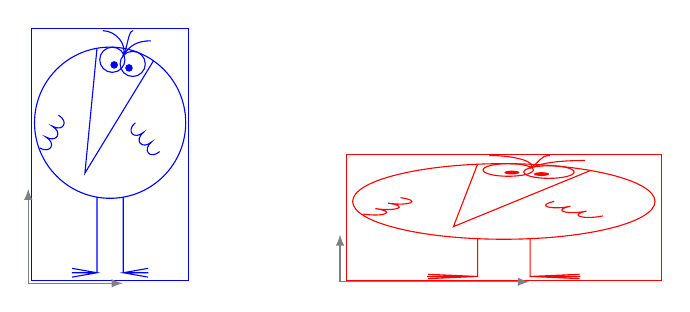 \begin{tikzpicture}[scale=0.4]

\newcommand\mafigure{
\draw (0,0) rectangle ++(5,8);
\draw[->,>=latex, gray] (-0.1,-0.1)--++(3,0); 
\draw[->,>=latex, gray] (-0.1,-0.1)--++(0,3);}

\newcommand*\shadok{
\begin{scope}[xshift=2.5cm,yshift=5cm,scale=0.8]
\draw circle (3);
\draw (69:2.5) circle (0.5);
\draw (88:2.5) circle (0.5);
\draw (100:3)--(-1,-2)--(55:3);
\fill (71:2.3) circle (0.15);
\fill (86:2.3) circle (0.15);
\draw (-100:3)--++(0,-3)--++(180:1)--++(180:-1)--++(170:1)--++(170:-1)--++(190:1);
\draw (-80:3)--++(0,-3)--++(180:-1)--++(180:1)--++(170:-1)--++(170:1)--++(190:-1);
\draw (79:2.7) .. controls +(60:.5) and +(180:.5) .. +(1.1,.6);
\draw (79:2.7) .. controls +(65:.5) and +(180:.2) .. +(.4,1);
\draw (79:2.7) .. controls +(70:.5) and +(0:.5) .. +(-.8,1);

\begin{scope}[xshift=1cm,rotate=-50, scale=0.5]
\draw (0,0)..controls +(-90:1) and +(-90:1) .. ++(1,0)..controls +(-90:1) and +(-90:1)..++(1,0)..controls +(-90:1) and +(-90:1)..++(1,0);
\end{scope}
\begin{scope}[xshift=-2.8cm, yshift=-1cm, rotate=60, scale=0.5]
\draw (0,0)..controls +(-90:1) and +(-90:1) .. ++(1,0)..controls +(-90:1) and +(-90:1)..++(1,0)..controls +(-90:1) and +(-90:1)..++(1,0);
\end{scope}
\end{scope}
}


\begin{scope}[blue]
  \shadok;
  \mafigure;
\end{scope}

%  \draw[red] (0,0)--(2,0.5)--(2.333,1.166)--(0.333,0.666)--cycle;
\begin{scope}[cm={2,0,0,0.5,(10,0)},red]
  \shadok;
  \mafigure;
\end{scope}
% 
%  \node at (0,0)[below] {$(0,0)$};  
%  \node at (1,0)[below] {$(1,0)$};  
%  \node at (0,1)[left] {$(0,1)$};  
%  \node at (2,0.5)[below] {$(a,c)$};  
%  \node at (0.333,0.666)[left] {$(b,d)$}; 
\end{tikzpicture}